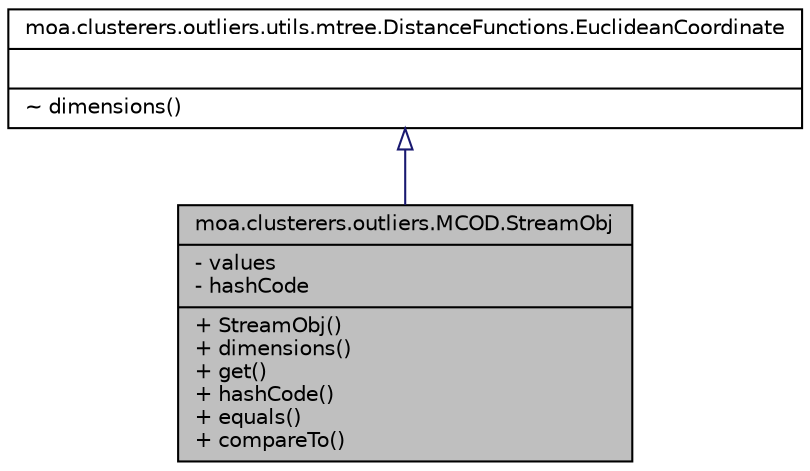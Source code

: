 digraph G
{
  edge [fontname="Helvetica",fontsize="10",labelfontname="Helvetica",labelfontsize="10"];
  node [fontname="Helvetica",fontsize="10",shape=record];
  Node1 [label="{moa.clusterers.outliers.MCOD.StreamObj\n|- values\l- hashCode\l|+ StreamObj()\l+ dimensions()\l+ get()\l+ hashCode()\l+ equals()\l+ compareTo()\l}",height=0.2,width=0.4,color="black", fillcolor="grey75", style="filled" fontcolor="black"];
  Node2 -> Node1 [dir=back,color="midnightblue",fontsize="10",style="solid",arrowtail="empty",fontname="Helvetica"];
  Node2 [label="{moa.clusterers.outliers.utils.mtree.DistanceFunctions.EuclideanCoordinate\n||~ dimensions()\l}",height=0.2,width=0.4,color="black", fillcolor="white", style="filled",URL="$interfacemoa_1_1clusterers_1_1outliers_1_1utils_1_1mtree_1_1DistanceFunctions_1_1EuclideanCoordinate.html",tooltip="An interface to represent coordinates in Euclidean spaces."];
}
